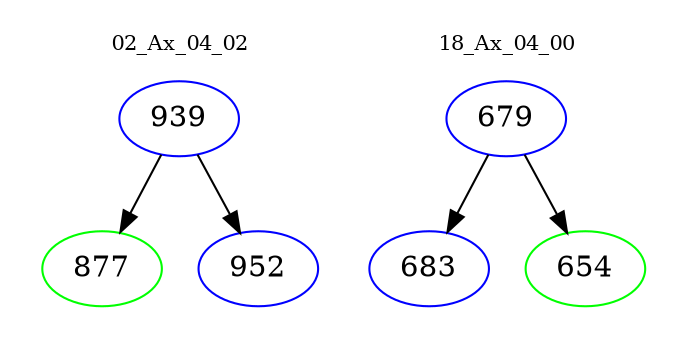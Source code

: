 digraph{
subgraph cluster_0 {
color = white
label = "02_Ax_04_02";
fontsize=10;
T0_939 [label="939", color="blue"]
T0_939 -> T0_877 [color="black"]
T0_877 [label="877", color="green"]
T0_939 -> T0_952 [color="black"]
T0_952 [label="952", color="blue"]
}
subgraph cluster_1 {
color = white
label = "18_Ax_04_00";
fontsize=10;
T1_679 [label="679", color="blue"]
T1_679 -> T1_683 [color="black"]
T1_683 [label="683", color="blue"]
T1_679 -> T1_654 [color="black"]
T1_654 [label="654", color="green"]
}
}
